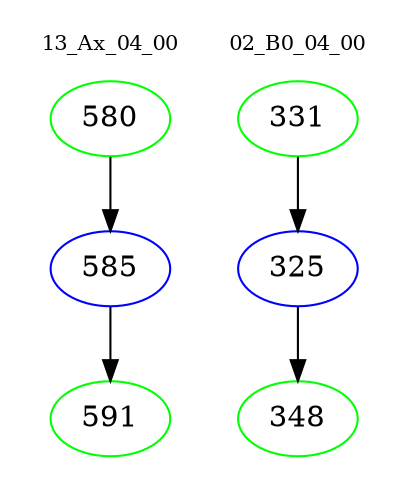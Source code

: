 digraph{
subgraph cluster_0 {
color = white
label = "13_Ax_04_00";
fontsize=10;
T0_580 [label="580", color="green"]
T0_580 -> T0_585 [color="black"]
T0_585 [label="585", color="blue"]
T0_585 -> T0_591 [color="black"]
T0_591 [label="591", color="green"]
}
subgraph cluster_1 {
color = white
label = "02_B0_04_00";
fontsize=10;
T1_331 [label="331", color="green"]
T1_331 -> T1_325 [color="black"]
T1_325 [label="325", color="blue"]
T1_325 -> T1_348 [color="black"]
T1_348 [label="348", color="green"]
}
}
